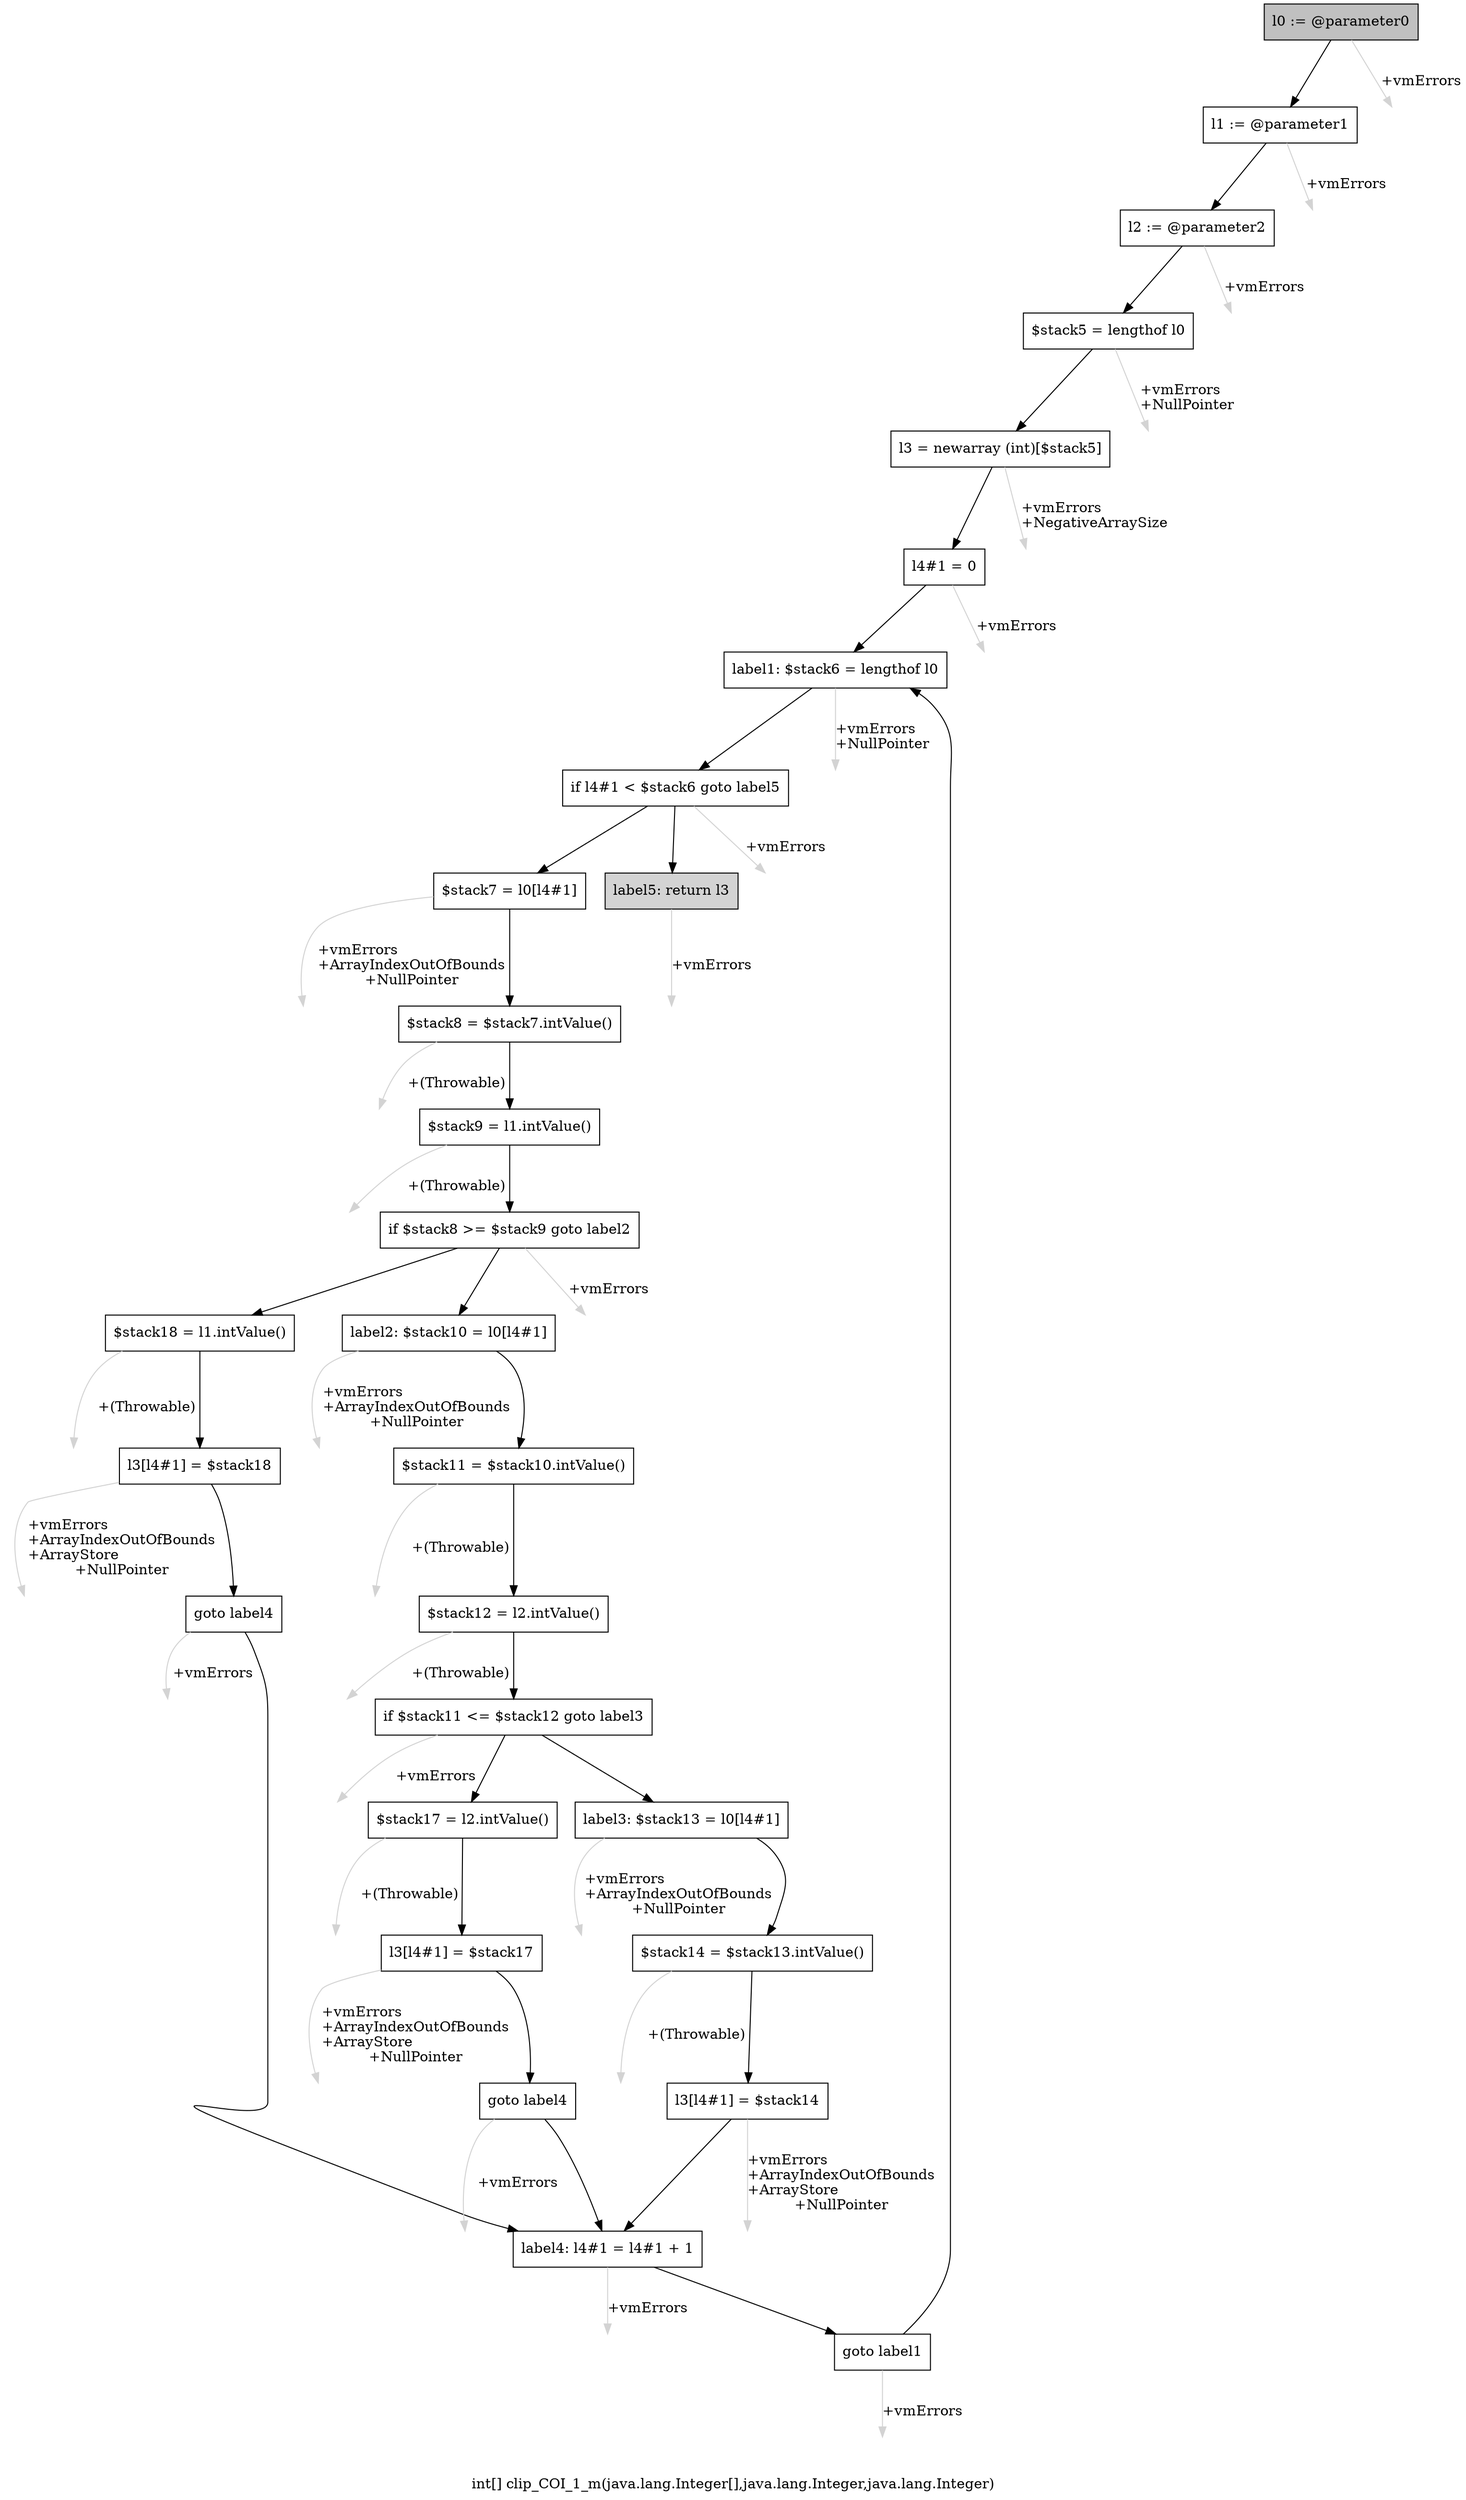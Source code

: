 digraph "int[] clip_COI_1_m(java.lang.Integer[],java.lang.Integer,java.lang.Integer)" {
    label="int[] clip_COI_1_m(java.lang.Integer[],java.lang.Integer,java.lang.Integer)";
    node [shape=box];
    "0" [style=filled,fillcolor=gray,label="l0 := @parameter0",];
    "1" [label="l1 := @parameter1",];
    "0"->"1" [color=black,];
    "28" [style=invis,label="Esc",];
    "0"->"28" [color=lightgray,label="\l+vmErrors",];
    "2" [label="l2 := @parameter2",];
    "1"->"2" [color=black,];
    "29" [style=invis,label="Esc",];
    "1"->"29" [color=lightgray,label="\l+vmErrors",];
    "3" [label="$stack5 = lengthof l0",];
    "2"->"3" [color=black,];
    "30" [style=invis,label="Esc",];
    "2"->"30" [color=lightgray,label="\l+vmErrors",];
    "4" [label="l3 = newarray (int)[$stack5]",];
    "3"->"4" [color=black,];
    "31" [style=invis,label="Esc",];
    "3"->"31" [color=lightgray,label="\l+vmErrors\l+NullPointer",];
    "5" [label="l4#1 = 0",];
    "4"->"5" [color=black,];
    "32" [style=invis,label="Esc",];
    "4"->"32" [color=lightgray,label="\l+vmErrors\l+NegativeArraySize",];
    "6" [label="label1: $stack6 = lengthof l0",];
    "5"->"6" [color=black,];
    "33" [style=invis,label="Esc",];
    "5"->"33" [color=lightgray,label="\l+vmErrors",];
    "7" [label="if l4#1 < $stack6 goto label5",];
    "6"->"7" [color=black,];
    "34" [style=invis,label="Esc",];
    "6"->"34" [color=lightgray,label="\l+vmErrors\l+NullPointer",];
    "8" [label="$stack7 = l0[l4#1]",];
    "7"->"8" [color=black,];
    "27" [style=filled,fillcolor=lightgray,label="label5: return l3",];
    "7"->"27" [color=black,];
    "35" [style=invis,label="Esc",];
    "7"->"35" [color=lightgray,label="\l+vmErrors",];
    "9" [label="$stack8 = $stack7.intValue()",];
    "8"->"9" [color=black,];
    "36" [style=invis,label="Esc",];
    "8"->"36" [color=lightgray,label="\l+vmErrors\l+ArrayIndexOutOfBounds\l+NullPointer",];
    "10" [label="$stack9 = l1.intValue()",];
    "9"->"10" [color=black,];
    "37" [style=invis,label="Esc",];
    "9"->"37" [color=lightgray,label="\l+(Throwable)",];
    "11" [label="if $stack8 >= $stack9 goto label2",];
    "10"->"11" [color=black,];
    "38" [style=invis,label="Esc",];
    "10"->"38" [color=lightgray,label="\l+(Throwable)",];
    "12" [label="$stack18 = l1.intValue()",];
    "11"->"12" [color=black,];
    "15" [label="label2: $stack10 = l0[l4#1]",];
    "11"->"15" [color=black,];
    "39" [style=invis,label="Esc",];
    "11"->"39" [color=lightgray,label="\l+vmErrors",];
    "13" [label="l3[l4#1] = $stack18",];
    "12"->"13" [color=black,];
    "40" [style=invis,label="Esc",];
    "12"->"40" [color=lightgray,label="\l+(Throwable)",];
    "14" [label="goto label4",];
    "13"->"14" [color=black,];
    "41" [style=invis,label="Esc",];
    "13"->"41" [color=lightgray,label="\l+vmErrors\l+ArrayIndexOutOfBounds\l+ArrayStore\l+NullPointer",];
    "25" [label="label4: l4#1 = l4#1 + 1",];
    "14"->"25" [color=black,];
    "42" [style=invis,label="Esc",];
    "14"->"42" [color=lightgray,label="\l+vmErrors",];
    "16" [label="$stack11 = $stack10.intValue()",];
    "15"->"16" [color=black,];
    "43" [style=invis,label="Esc",];
    "15"->"43" [color=lightgray,label="\l+vmErrors\l+ArrayIndexOutOfBounds\l+NullPointer",];
    "17" [label="$stack12 = l2.intValue()",];
    "16"->"17" [color=black,];
    "44" [style=invis,label="Esc",];
    "16"->"44" [color=lightgray,label="\l+(Throwable)",];
    "18" [label="if $stack11 <= $stack12 goto label3",];
    "17"->"18" [color=black,];
    "45" [style=invis,label="Esc",];
    "17"->"45" [color=lightgray,label="\l+(Throwable)",];
    "19" [label="$stack17 = l2.intValue()",];
    "18"->"19" [color=black,];
    "22" [label="label3: $stack13 = l0[l4#1]",];
    "18"->"22" [color=black,];
    "46" [style=invis,label="Esc",];
    "18"->"46" [color=lightgray,label="\l+vmErrors",];
    "20" [label="l3[l4#1] = $stack17",];
    "19"->"20" [color=black,];
    "47" [style=invis,label="Esc",];
    "19"->"47" [color=lightgray,label="\l+(Throwable)",];
    "21" [label="goto label4",];
    "20"->"21" [color=black,];
    "48" [style=invis,label="Esc",];
    "20"->"48" [color=lightgray,label="\l+vmErrors\l+ArrayIndexOutOfBounds\l+ArrayStore\l+NullPointer",];
    "21"->"25" [color=black,];
    "49" [style=invis,label="Esc",];
    "21"->"49" [color=lightgray,label="\l+vmErrors",];
    "23" [label="$stack14 = $stack13.intValue()",];
    "22"->"23" [color=black,];
    "50" [style=invis,label="Esc",];
    "22"->"50" [color=lightgray,label="\l+vmErrors\l+ArrayIndexOutOfBounds\l+NullPointer",];
    "24" [label="l3[l4#1] = $stack14",];
    "23"->"24" [color=black,];
    "51" [style=invis,label="Esc",];
    "23"->"51" [color=lightgray,label="\l+(Throwable)",];
    "24"->"25" [color=black,];
    "52" [style=invis,label="Esc",];
    "24"->"52" [color=lightgray,label="\l+vmErrors\l+ArrayIndexOutOfBounds\l+ArrayStore\l+NullPointer",];
    "26" [label="goto label1",];
    "25"->"26" [color=black,];
    "53" [style=invis,label="Esc",];
    "25"->"53" [color=lightgray,label="\l+vmErrors",];
    "26"->"6" [color=black,];
    "54" [style=invis,label="Esc",];
    "26"->"54" [color=lightgray,label="\l+vmErrors",];
    "55" [style=invis,label="Esc",];
    "27"->"55" [color=lightgray,label="\l+vmErrors",];
}
